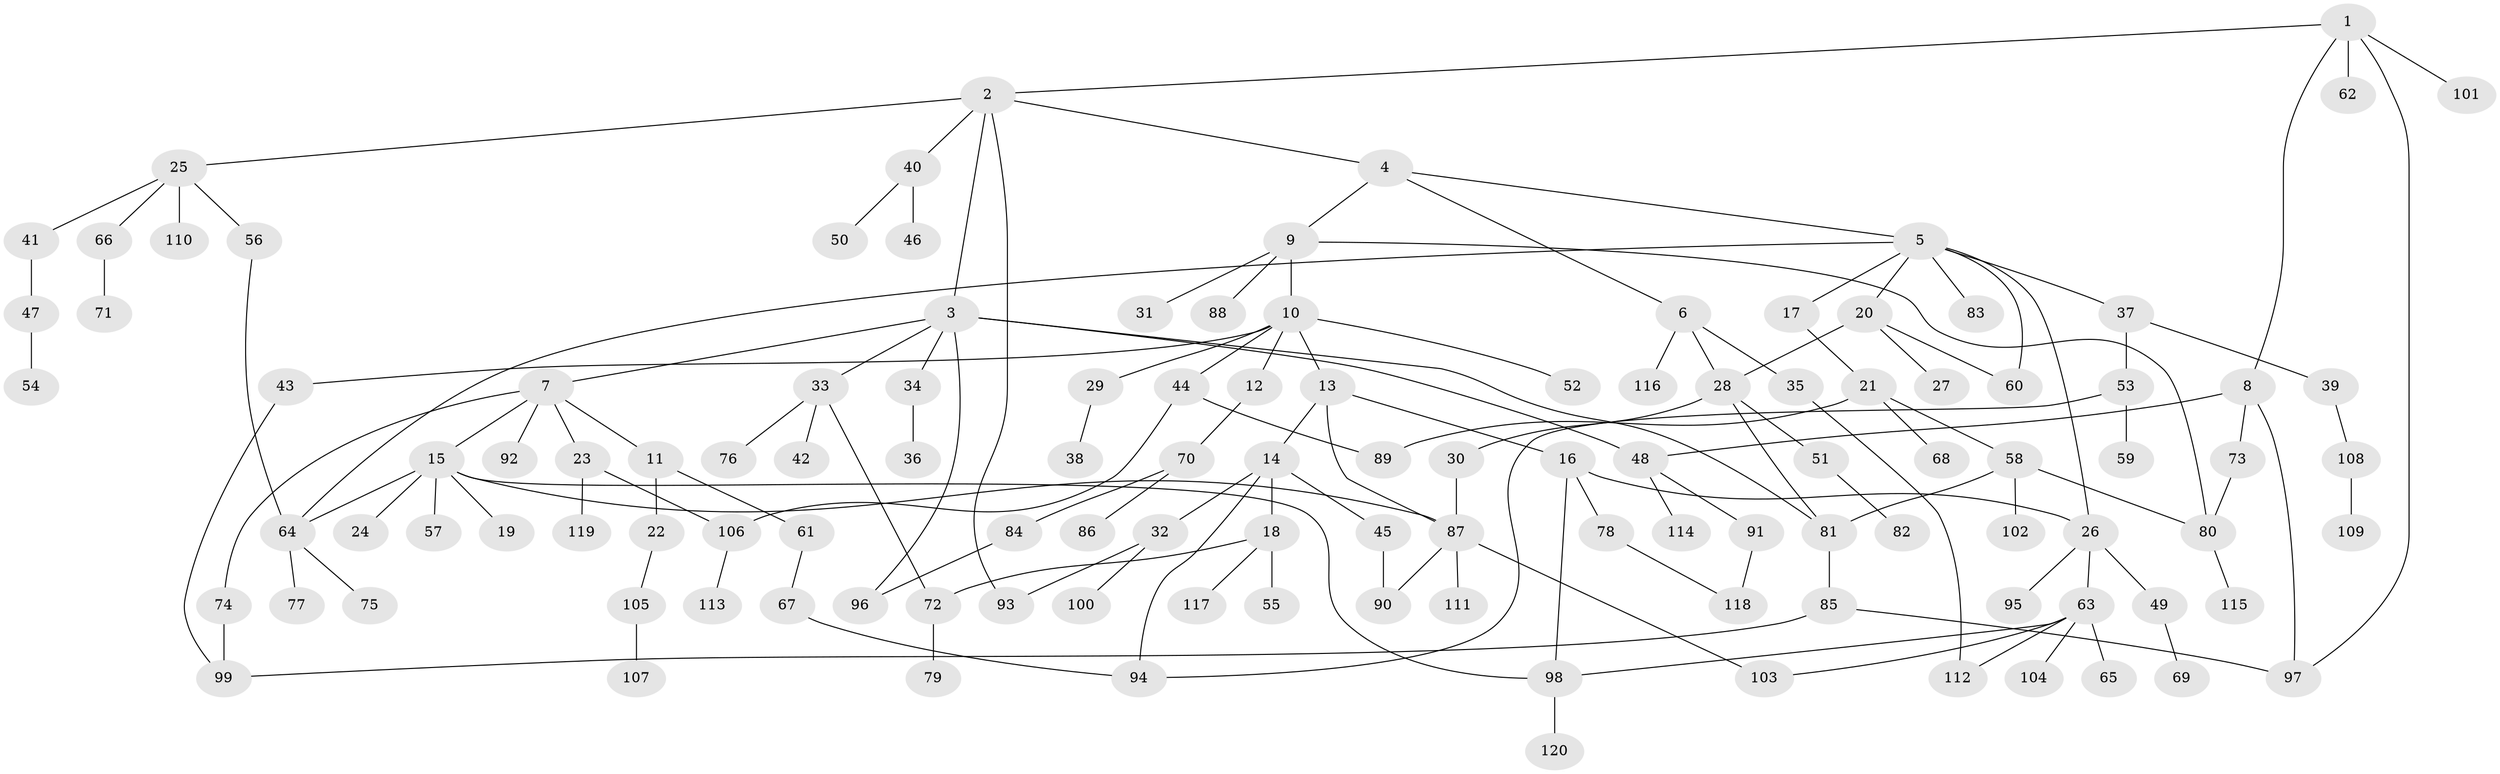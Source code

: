// Generated by graph-tools (version 1.1) at 2025/25/03/09/25 03:25:33]
// undirected, 120 vertices, 148 edges
graph export_dot {
graph [start="1"]
  node [color=gray90,style=filled];
  1;
  2;
  3;
  4;
  5;
  6;
  7;
  8;
  9;
  10;
  11;
  12;
  13;
  14;
  15;
  16;
  17;
  18;
  19;
  20;
  21;
  22;
  23;
  24;
  25;
  26;
  27;
  28;
  29;
  30;
  31;
  32;
  33;
  34;
  35;
  36;
  37;
  38;
  39;
  40;
  41;
  42;
  43;
  44;
  45;
  46;
  47;
  48;
  49;
  50;
  51;
  52;
  53;
  54;
  55;
  56;
  57;
  58;
  59;
  60;
  61;
  62;
  63;
  64;
  65;
  66;
  67;
  68;
  69;
  70;
  71;
  72;
  73;
  74;
  75;
  76;
  77;
  78;
  79;
  80;
  81;
  82;
  83;
  84;
  85;
  86;
  87;
  88;
  89;
  90;
  91;
  92;
  93;
  94;
  95;
  96;
  97;
  98;
  99;
  100;
  101;
  102;
  103;
  104;
  105;
  106;
  107;
  108;
  109;
  110;
  111;
  112;
  113;
  114;
  115;
  116;
  117;
  118;
  119;
  120;
  1 -- 2;
  1 -- 8;
  1 -- 62;
  1 -- 97;
  1 -- 101;
  2 -- 3;
  2 -- 4;
  2 -- 25;
  2 -- 40;
  2 -- 93;
  3 -- 7;
  3 -- 33;
  3 -- 34;
  3 -- 48;
  3 -- 96;
  3 -- 81;
  4 -- 5;
  4 -- 6;
  4 -- 9;
  5 -- 17;
  5 -- 20;
  5 -- 26;
  5 -- 37;
  5 -- 83;
  5 -- 64;
  5 -- 60;
  6 -- 35;
  6 -- 116;
  6 -- 28;
  7 -- 11;
  7 -- 15;
  7 -- 23;
  7 -- 74;
  7 -- 92;
  8 -- 73;
  8 -- 97;
  8 -- 48;
  9 -- 10;
  9 -- 31;
  9 -- 88;
  9 -- 80;
  10 -- 12;
  10 -- 13;
  10 -- 29;
  10 -- 43;
  10 -- 44;
  10 -- 52;
  11 -- 22;
  11 -- 61;
  12 -- 70;
  13 -- 14;
  13 -- 16;
  13 -- 87;
  14 -- 18;
  14 -- 32;
  14 -- 45;
  14 -- 94;
  15 -- 19;
  15 -- 24;
  15 -- 57;
  15 -- 64;
  15 -- 87;
  15 -- 98;
  16 -- 78;
  16 -- 98;
  16 -- 26;
  17 -- 21;
  18 -- 55;
  18 -- 117;
  18 -- 72;
  20 -- 27;
  20 -- 28;
  20 -- 60;
  21 -- 58;
  21 -- 68;
  21 -- 89;
  22 -- 105;
  23 -- 106;
  23 -- 119;
  25 -- 41;
  25 -- 56;
  25 -- 66;
  25 -- 110;
  26 -- 49;
  26 -- 63;
  26 -- 95;
  28 -- 30;
  28 -- 51;
  28 -- 81;
  29 -- 38;
  30 -- 87;
  32 -- 93;
  32 -- 100;
  33 -- 42;
  33 -- 72;
  33 -- 76;
  34 -- 36;
  35 -- 112;
  37 -- 39;
  37 -- 53;
  39 -- 108;
  40 -- 46;
  40 -- 50;
  41 -- 47;
  43 -- 99;
  44 -- 89;
  44 -- 106;
  45 -- 90;
  47 -- 54;
  48 -- 91;
  48 -- 114;
  49 -- 69;
  51 -- 82;
  53 -- 59;
  53 -- 94;
  56 -- 64;
  58 -- 80;
  58 -- 81;
  58 -- 102;
  61 -- 67;
  63 -- 65;
  63 -- 98;
  63 -- 104;
  63 -- 112;
  63 -- 103;
  64 -- 75;
  64 -- 77;
  66 -- 71;
  67 -- 94;
  70 -- 84;
  70 -- 86;
  72 -- 79;
  73 -- 80;
  74 -- 99;
  78 -- 118;
  80 -- 115;
  81 -- 85;
  84 -- 96;
  85 -- 99;
  85 -- 97;
  87 -- 103;
  87 -- 111;
  87 -- 90;
  91 -- 118;
  98 -- 120;
  105 -- 107;
  106 -- 113;
  108 -- 109;
}
